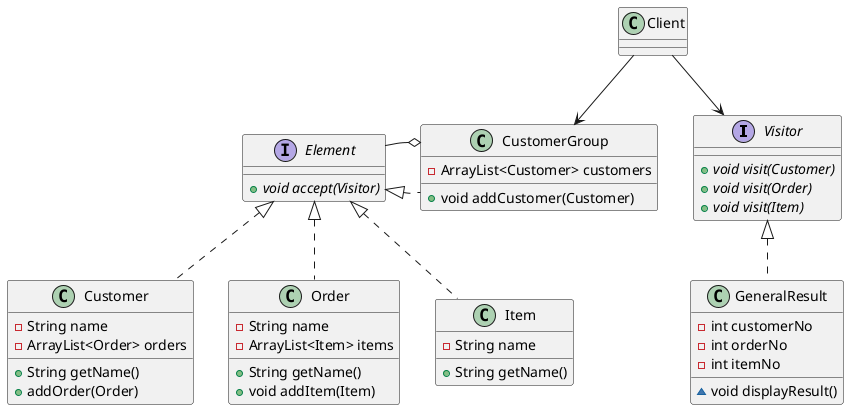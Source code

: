 @startuml
interface Visitor {
  +{abstract} void visit(Customer)
  +{abstract} void visit(Order)
  +{abstract} void visit(Item)
}

interface Element {
  +{abstract} void accept(Visitor)
}

class CustomerGroup{
  - ArrayList<Customer> customers
  + void addCustomer(Customer)
}
class Customer{
  - String name
  - ArrayList<Order> orders
  + String getName()
  + addOrder(Order)
}
class Order{
  - String name
  - ArrayList<Item> items
  + String getName()
  + void addItem(Item)
}
class Item{
  - String name
  + String getName()
}
class GeneralResult{
  - int customerNo
  - int orderNo
  - int itemNo
  ~ void displayResult()
}

Element <|.. CustomerGroup
Element <|.. Customer
Element <|.. Order
Element <|.. Item

CustomerGroup o- Element

Visitor <|.. GeneralResult

Client --> CustomerGroup
Client --> Visitor
@enduml